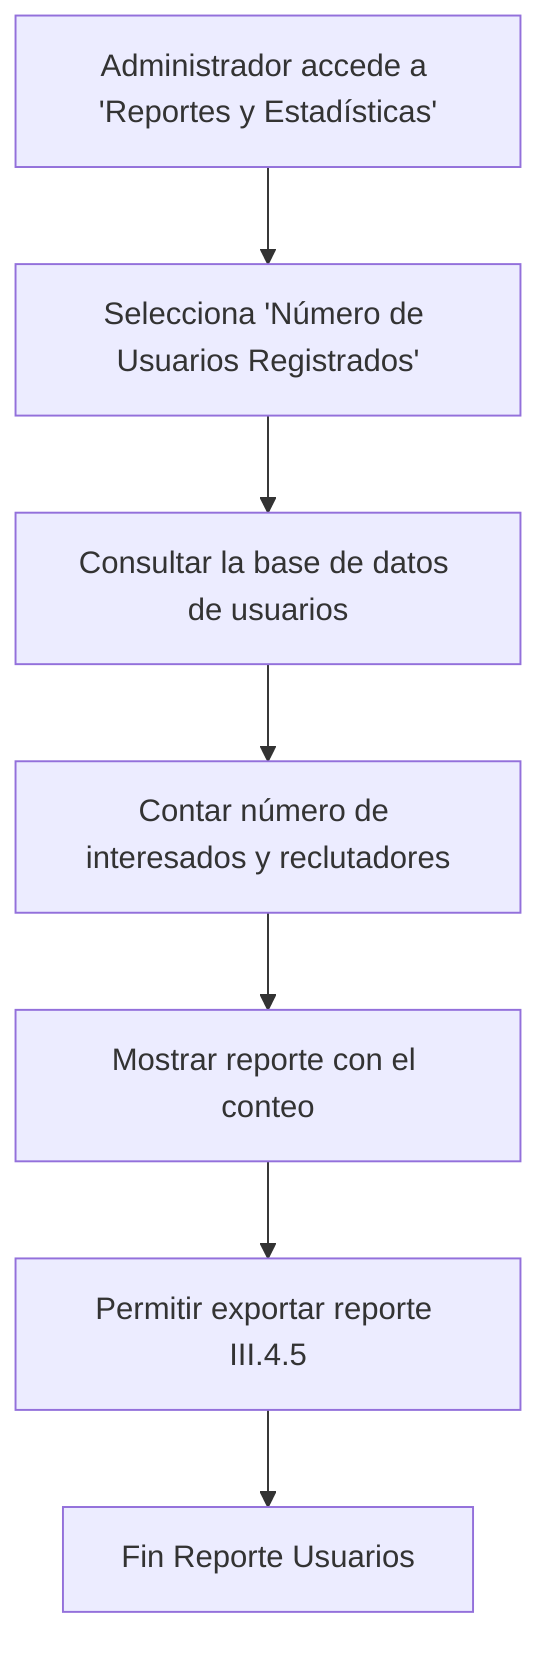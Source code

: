 graph TD
    A[Administrador accede a 'Reportes y Estadísticas'] --> B[Selecciona 'Número de Usuarios Registrados'];
    B --> C[Consultar la base de datos de usuarios];
    C --> D[Contar número de interesados y reclutadores];
    D --> E[Mostrar reporte con el conteo];
    E --> F[Permitir exportar reporte III.4.5];
    F --> G[Fin Reporte Usuarios];
